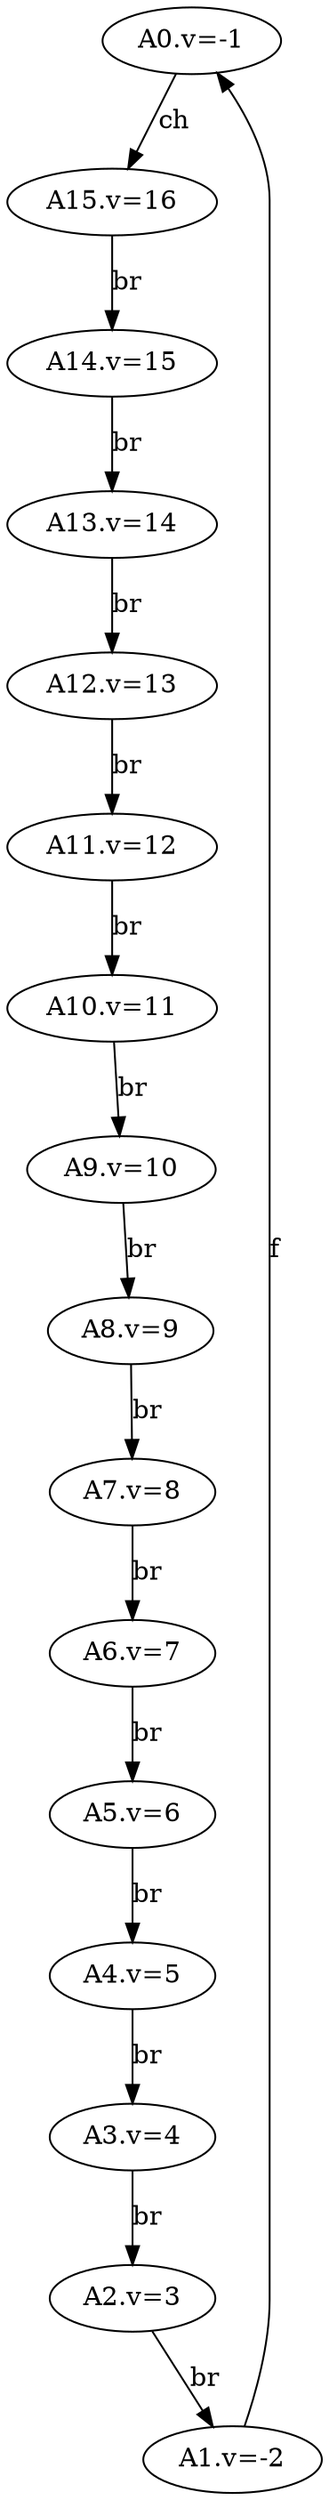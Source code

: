 digraph {
A0 [label="A0.v=-1"]
A1 [label="A1.v=-2"]
A2 [label="A2.v=3"]
A3 [label="A3.v=4"]
A4 [label="A4.v=5"]
A5 [label="A5.v=6"]
A6 [label="A6.v=7"]
A7 [label="A7.v=8"]
A8 [label="A8.v=9"]
A9 [label="A9.v=10"]
A10 [label="A10.v=11"]
A11 [label="A11.v=12"]
A12 [label="A12.v=13"]
A13 [label="A13.v=14"]
A14 [label="A14.v=15"]
A15 [label="A15.v=16"]
A0 -> A15 [label="ch"]
A1 -> A0 [label="f"]
A2 -> A1 [label="br"]
A3 -> A2 [label="br"]
A4 -> A3 [label="br"]
A5 -> A4 [label="br"]
A6 -> A5 [label="br"]
A7 -> A6 [label="br"]
A8 -> A7 [label="br"]
A9 -> A8 [label="br"]
A10 -> A9 [label="br"]
A11 -> A10 [label="br"]
A12 -> A11 [label="br"]
A13 -> A12 [label="br"]
A14 -> A13 [label="br"]
A15 -> A14 [label="br"]
}

